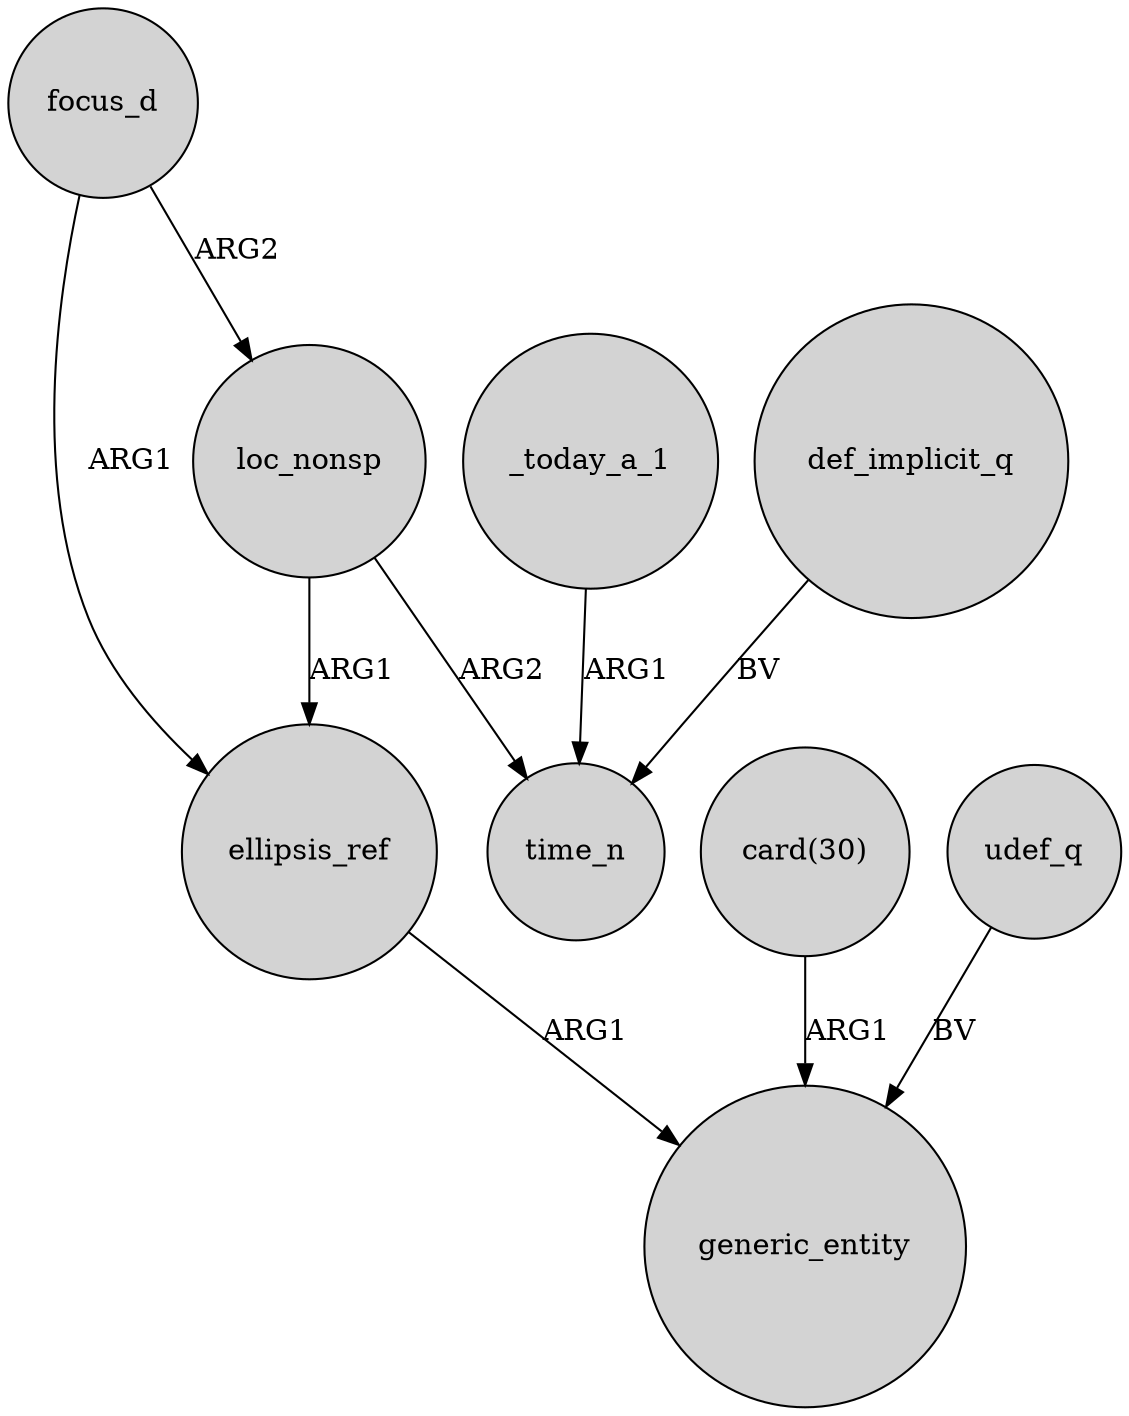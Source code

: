 digraph {
	node [shape=circle style=filled]
	focus_d -> ellipsis_ref [label=ARG1]
	"card(30)" -> generic_entity [label=ARG1]
	loc_nonsp -> ellipsis_ref [label=ARG1]
	focus_d -> loc_nonsp [label=ARG2]
	_today_a_1 -> time_n [label=ARG1]
	udef_q -> generic_entity [label=BV]
	ellipsis_ref -> generic_entity [label=ARG1]
	loc_nonsp -> time_n [label=ARG2]
	def_implicit_q -> time_n [label=BV]
}
